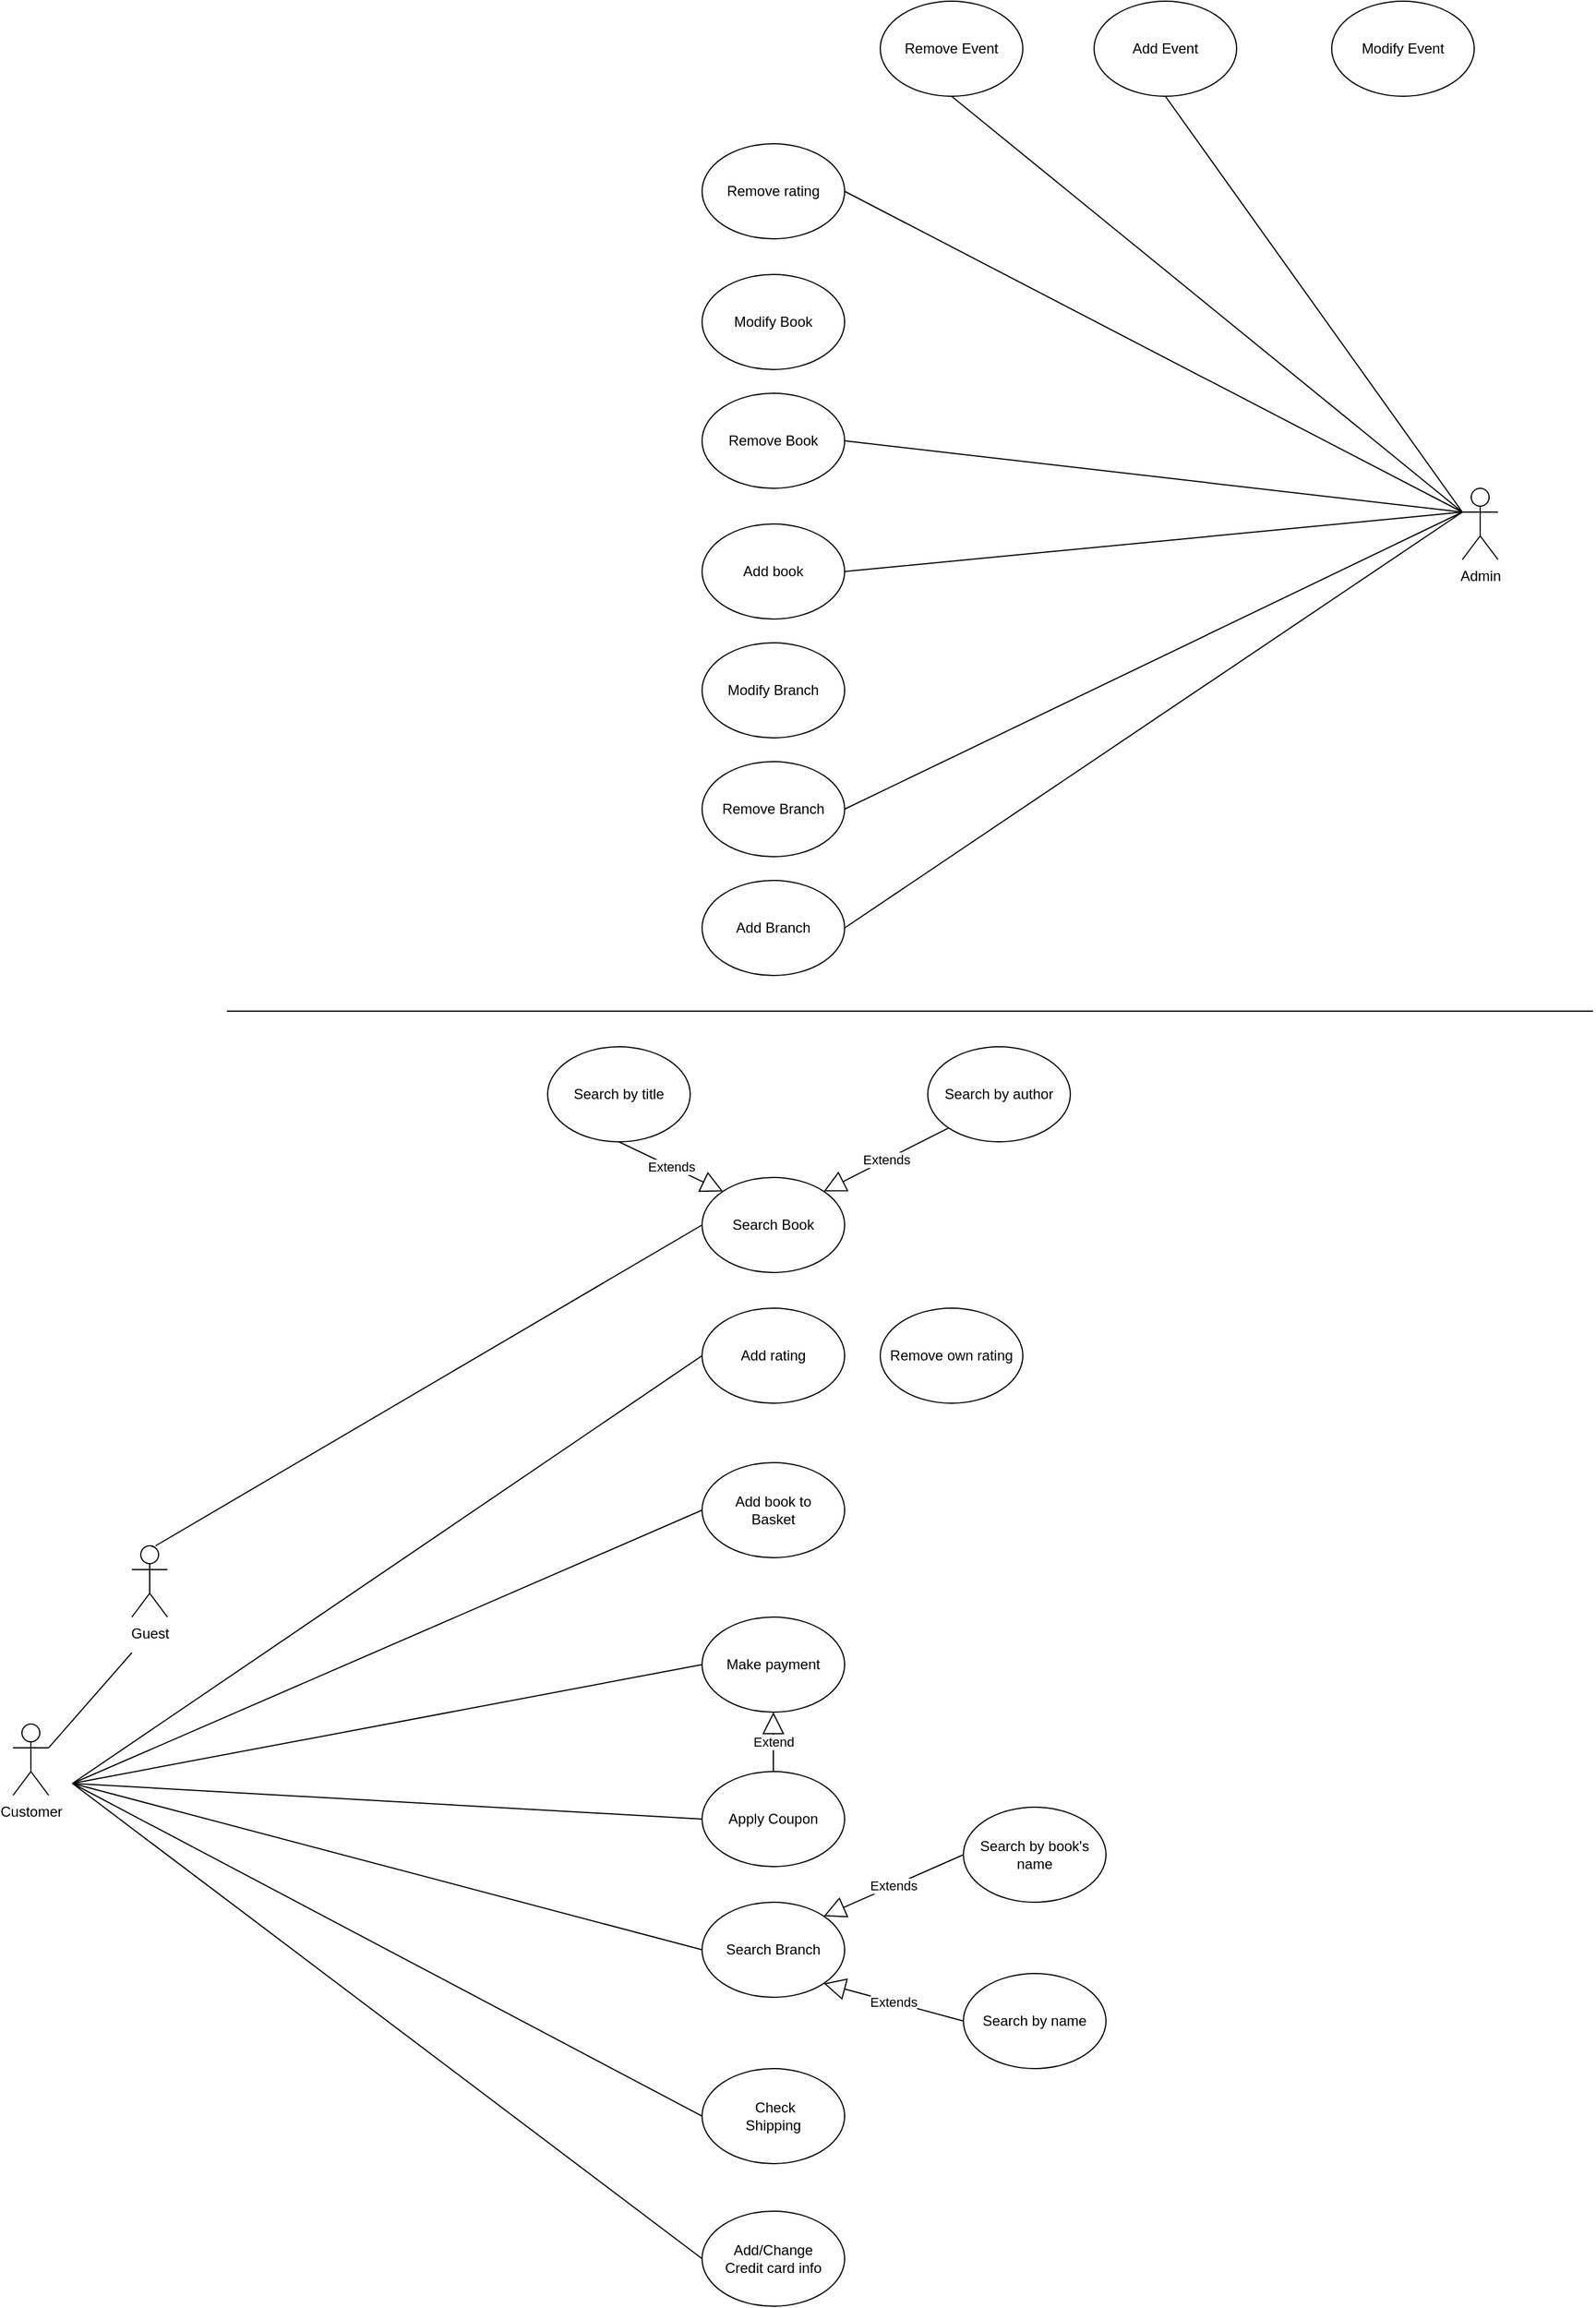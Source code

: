 <mxfile version="20.8.20" type="github">
  <diagram name="Page-1" id="tZQ85olv9KjOJLr_Hm8N">
    <mxGraphModel dx="841" dy="452" grid="1" gridSize="10" guides="1" tooltips="1" connect="1" arrows="1" fold="1" page="1" pageScale="1" pageWidth="1654" pageHeight="2336" math="0" shadow="0">
      <root>
        <mxCell id="0" />
        <mxCell id="1" parent="0" />
        <mxCell id="_yf5WQ7YPVkoK4HTsT3I-1" value="Search Book" style="ellipse;whiteSpace=wrap;html=1;" parent="1" vertex="1">
          <mxGeometry x="730" y="1010" width="120" height="80" as="geometry" />
        </mxCell>
        <mxCell id="_yf5WQ7YPVkoK4HTsT3I-2" value="Customer" style="shape=umlActor;verticalLabelPosition=bottom;verticalAlign=top;html=1;outlineConnect=0;" parent="1" vertex="1">
          <mxGeometry x="150" y="1470" width="30" height="60" as="geometry" />
        </mxCell>
        <mxCell id="_yf5WQ7YPVkoK4HTsT3I-3" value="Guest" style="shape=umlActor;verticalLabelPosition=bottom;verticalAlign=top;html=1;outlineConnect=0;" parent="1" vertex="1">
          <mxGeometry x="250" y="1320" width="30" height="60" as="geometry" />
        </mxCell>
        <mxCell id="_yf5WQ7YPVkoK4HTsT3I-6" value="Admin" style="shape=umlActor;verticalLabelPosition=bottom;verticalAlign=top;html=1;outlineConnect=0;" parent="1" vertex="1">
          <mxGeometry x="1370" y="430" width="30" height="60" as="geometry" />
        </mxCell>
        <mxCell id="_yf5WQ7YPVkoK4HTsT3I-9" value="Add book to&lt;br&gt;Basket" style="ellipse;whiteSpace=wrap;html=1;" parent="1" vertex="1">
          <mxGeometry x="730" y="1250" width="120" height="80" as="geometry" />
        </mxCell>
        <mxCell id="_yf5WQ7YPVkoK4HTsT3I-10" value="Search Branch" style="ellipse;whiteSpace=wrap;html=1;" parent="1" vertex="1">
          <mxGeometry x="730" y="1620" width="120" height="80" as="geometry" />
        </mxCell>
        <mxCell id="_yf5WQ7YPVkoK4HTsT3I-11" value="Add rating" style="ellipse;whiteSpace=wrap;html=1;" parent="1" vertex="1">
          <mxGeometry x="730" y="1120" width="120" height="80" as="geometry" />
        </mxCell>
        <mxCell id="_yf5WQ7YPVkoK4HTsT3I-12" value="Apply Coupon" style="ellipse;whiteSpace=wrap;html=1;" parent="1" vertex="1">
          <mxGeometry x="730" y="1510" width="120" height="80" as="geometry" />
        </mxCell>
        <mxCell id="_yf5WQ7YPVkoK4HTsT3I-13" value="Make payment" style="ellipse;whiteSpace=wrap;html=1;" parent="1" vertex="1">
          <mxGeometry x="730" y="1380" width="120" height="80" as="geometry" />
        </mxCell>
        <mxCell id="_yf5WQ7YPVkoK4HTsT3I-14" value="Add/Change&lt;br&gt;Credit card info" style="ellipse;whiteSpace=wrap;html=1;" parent="1" vertex="1">
          <mxGeometry x="730" y="1880" width="120" height="80" as="geometry" />
        </mxCell>
        <mxCell id="_yf5WQ7YPVkoK4HTsT3I-15" value="&amp;nbsp;Check&lt;br&gt;Shipping" style="ellipse;whiteSpace=wrap;html=1;" parent="1" vertex="1">
          <mxGeometry x="730" y="1760" width="120" height="80" as="geometry" />
        </mxCell>
        <mxCell id="_yf5WQ7YPVkoK4HTsT3I-16" value="Add book" style="ellipse;whiteSpace=wrap;html=1;" parent="1" vertex="1">
          <mxGeometry x="730" y="460" width="120" height="80" as="geometry" />
        </mxCell>
        <mxCell id="_yf5WQ7YPVkoK4HTsT3I-17" value="Remove Book" style="ellipse;whiteSpace=wrap;html=1;" parent="1" vertex="1">
          <mxGeometry x="730" y="350" width="120" height="80" as="geometry" />
        </mxCell>
        <mxCell id="_yf5WQ7YPVkoK4HTsT3I-18" value="Add Branch" style="ellipse;whiteSpace=wrap;html=1;" parent="1" vertex="1">
          <mxGeometry x="730" y="760" width="120" height="80" as="geometry" />
        </mxCell>
        <mxCell id="_yf5WQ7YPVkoK4HTsT3I-19" value="Remove Branch" style="ellipse;whiteSpace=wrap;html=1;" parent="1" vertex="1">
          <mxGeometry x="730" y="660" width="120" height="80" as="geometry" />
        </mxCell>
        <mxCell id="_yf5WQ7YPVkoK4HTsT3I-20" value="Add Event" style="ellipse;whiteSpace=wrap;html=1;" parent="1" vertex="1">
          <mxGeometry x="1060" y="20" width="120" height="80" as="geometry" />
        </mxCell>
        <mxCell id="_yf5WQ7YPVkoK4HTsT3I-21" value="Remove Event" style="ellipse;whiteSpace=wrap;html=1;" parent="1" vertex="1">
          <mxGeometry x="880" y="20" width="120" height="80" as="geometry" />
        </mxCell>
        <mxCell id="_yf5WQ7YPVkoK4HTsT3I-22" value="Search by title" style="ellipse;whiteSpace=wrap;html=1;" parent="1" vertex="1">
          <mxGeometry x="600" y="900" width="120" height="80" as="geometry" />
        </mxCell>
        <mxCell id="_yf5WQ7YPVkoK4HTsT3I-23" value="Search by author" style="ellipse;whiteSpace=wrap;html=1;" parent="1" vertex="1">
          <mxGeometry x="920" y="900" width="120" height="80" as="geometry" />
        </mxCell>
        <mxCell id="_yf5WQ7YPVkoK4HTsT3I-25" value="Modify Branch" style="ellipse;whiteSpace=wrap;html=1;" parent="1" vertex="1">
          <mxGeometry x="730" y="560" width="120" height="80" as="geometry" />
        </mxCell>
        <mxCell id="_yf5WQ7YPVkoK4HTsT3I-26" value="Remove rating" style="ellipse;whiteSpace=wrap;html=1;" parent="1" vertex="1">
          <mxGeometry x="730" y="140" width="120" height="80" as="geometry" />
        </mxCell>
        <mxCell id="_yf5WQ7YPVkoK4HTsT3I-27" value="Remove own rating" style="ellipse;whiteSpace=wrap;html=1;" parent="1" vertex="1">
          <mxGeometry x="880" y="1120" width="120" height="80" as="geometry" />
        </mxCell>
        <mxCell id="_yf5WQ7YPVkoK4HTsT3I-29" value="Modify Book" style="ellipse;whiteSpace=wrap;html=1;" parent="1" vertex="1">
          <mxGeometry x="730" y="250" width="120" height="80" as="geometry" />
        </mxCell>
        <mxCell id="_yf5WQ7YPVkoK4HTsT3I-30" value="Modify Event" style="ellipse;whiteSpace=wrap;html=1;" parent="1" vertex="1">
          <mxGeometry x="1260" y="20" width="120" height="80" as="geometry" />
        </mxCell>
        <mxCell id="_yf5WQ7YPVkoK4HTsT3I-34" value="Search by book&#39;s name" style="ellipse;whiteSpace=wrap;html=1;" parent="1" vertex="1">
          <mxGeometry x="950" y="1540" width="120" height="80" as="geometry" />
        </mxCell>
        <mxCell id="_yf5WQ7YPVkoK4HTsT3I-35" value="Search by name" style="ellipse;whiteSpace=wrap;html=1;" parent="1" vertex="1">
          <mxGeometry x="950" y="1680" width="120" height="80" as="geometry" />
        </mxCell>
        <mxCell id="_yf5WQ7YPVkoK4HTsT3I-37" value="" style="endArrow=none;html=1;rounded=0;" parent="1" edge="1">
          <mxGeometry width="50" height="50" relative="1" as="geometry">
            <mxPoint x="330" y="870" as="sourcePoint" />
            <mxPoint x="1480" y="870" as="targetPoint" />
          </mxGeometry>
        </mxCell>
        <mxCell id="_yf5WQ7YPVkoK4HTsT3I-40" value="" style="endArrow=none;html=1;rounded=0;exitX=1;exitY=0.333;exitDx=0;exitDy=0;exitPerimeter=0;" parent="1" source="_yf5WQ7YPVkoK4HTsT3I-2" edge="1">
          <mxGeometry width="50" height="50" relative="1" as="geometry">
            <mxPoint x="770" y="1500" as="sourcePoint" />
            <mxPoint x="250" y="1410" as="targetPoint" />
          </mxGeometry>
        </mxCell>
        <mxCell id="_yf5WQ7YPVkoK4HTsT3I-41" value="" style="endArrow=none;html=1;rounded=0;exitX=1;exitY=0.333;exitDx=0;exitDy=0;exitPerimeter=0;entryX=0;entryY=0.5;entryDx=0;entryDy=0;" parent="1" target="_yf5WQ7YPVkoK4HTsT3I-1" edge="1">
          <mxGeometry width="50" height="50" relative="1" as="geometry">
            <mxPoint x="270" y="1320" as="sourcePoint" />
            <mxPoint x="340" y="1240" as="targetPoint" />
          </mxGeometry>
        </mxCell>
        <mxCell id="_yf5WQ7YPVkoK4HTsT3I-42" value="" style="endArrow=none;html=1;rounded=0;entryX=0;entryY=0.5;entryDx=0;entryDy=0;" parent="1" target="_yf5WQ7YPVkoK4HTsT3I-11" edge="1">
          <mxGeometry width="50" height="50" relative="1" as="geometry">
            <mxPoint x="200" y="1520" as="sourcePoint" />
            <mxPoint x="720" y="1180" as="targetPoint" />
          </mxGeometry>
        </mxCell>
        <mxCell id="_yf5WQ7YPVkoK4HTsT3I-43" value="" style="endArrow=none;html=1;rounded=0;exitX=1;exitY=0.333;exitDx=0;exitDy=0;exitPerimeter=0;entryX=0;entryY=0.5;entryDx=0;entryDy=0;" parent="1" target="_yf5WQ7YPVkoK4HTsT3I-9" edge="1">
          <mxGeometry width="50" height="50" relative="1" as="geometry">
            <mxPoint x="200" y="1520" as="sourcePoint" />
            <mxPoint x="730" y="1200" as="targetPoint" />
          </mxGeometry>
        </mxCell>
        <mxCell id="_yf5WQ7YPVkoK4HTsT3I-44" value="" style="endArrow=none;html=1;rounded=0;exitX=1;exitY=0.333;exitDx=0;exitDy=0;exitPerimeter=0;entryX=0;entryY=0.5;entryDx=0;entryDy=0;" parent="1" target="_yf5WQ7YPVkoK4HTsT3I-13" edge="1">
          <mxGeometry width="50" height="50" relative="1" as="geometry">
            <mxPoint x="200" y="1520" as="sourcePoint" />
            <mxPoint x="730" y="1290" as="targetPoint" />
          </mxGeometry>
        </mxCell>
        <mxCell id="_yf5WQ7YPVkoK4HTsT3I-45" value="" style="endArrow=none;html=1;rounded=0;exitX=1;exitY=0.333;exitDx=0;exitDy=0;exitPerimeter=0;entryX=0;entryY=0.5;entryDx=0;entryDy=0;" parent="1" target="_yf5WQ7YPVkoK4HTsT3I-10" edge="1">
          <mxGeometry width="50" height="50" relative="1" as="geometry">
            <mxPoint x="200" y="1520" as="sourcePoint" />
            <mxPoint x="730" y="1420" as="targetPoint" />
          </mxGeometry>
        </mxCell>
        <mxCell id="_yf5WQ7YPVkoK4HTsT3I-46" value="" style="endArrow=none;html=1;rounded=0;entryX=0;entryY=0.5;entryDx=0;entryDy=0;" parent="1" target="_yf5WQ7YPVkoK4HTsT3I-12" edge="1">
          <mxGeometry width="50" height="50" relative="1" as="geometry">
            <mxPoint x="200" y="1520" as="sourcePoint" />
            <mxPoint x="740" y="1558" as="targetPoint" />
          </mxGeometry>
        </mxCell>
        <mxCell id="_yf5WQ7YPVkoK4HTsT3I-47" value="" style="endArrow=none;html=1;rounded=0;entryX=0;entryY=0.5;entryDx=0;entryDy=0;" parent="1" target="_yf5WQ7YPVkoK4HTsT3I-15" edge="1">
          <mxGeometry width="50" height="50" relative="1" as="geometry">
            <mxPoint x="200" y="1520" as="sourcePoint" />
            <mxPoint x="740" y="1690" as="targetPoint" />
          </mxGeometry>
        </mxCell>
        <mxCell id="_yf5WQ7YPVkoK4HTsT3I-48" value="" style="endArrow=none;html=1;rounded=0;entryX=0;entryY=0.5;entryDx=0;entryDy=0;" parent="1" target="_yf5WQ7YPVkoK4HTsT3I-14" edge="1">
          <mxGeometry width="50" height="50" relative="1" as="geometry">
            <mxPoint x="200" y="1520" as="sourcePoint" />
            <mxPoint x="740" y="1810" as="targetPoint" />
          </mxGeometry>
        </mxCell>
        <mxCell id="_yf5WQ7YPVkoK4HTsT3I-49" value="" style="endArrow=none;html=1;rounded=0;entryX=0;entryY=0.333;entryDx=0;entryDy=0;entryPerimeter=0;exitX=0.5;exitY=1;exitDx=0;exitDy=0;" parent="1" source="_yf5WQ7YPVkoK4HTsT3I-20" target="_yf5WQ7YPVkoK4HTsT3I-6" edge="1">
          <mxGeometry width="50" height="50" relative="1" as="geometry">
            <mxPoint x="1220" y="410" as="sourcePoint" />
            <mxPoint x="1340" y="470" as="targetPoint" />
          </mxGeometry>
        </mxCell>
        <mxCell id="_yf5WQ7YPVkoK4HTsT3I-50" value="" style="endArrow=none;html=1;rounded=0;exitX=0.5;exitY=1;exitDx=0;exitDy=0;" parent="1" source="_yf5WQ7YPVkoK4HTsT3I-21" edge="1">
          <mxGeometry width="50" height="50" relative="1" as="geometry">
            <mxPoint x="1130" y="110" as="sourcePoint" />
            <mxPoint x="1370" y="450" as="targetPoint" />
          </mxGeometry>
        </mxCell>
        <mxCell id="_yf5WQ7YPVkoK4HTsT3I-51" value="" style="endArrow=none;html=1;rounded=0;exitX=1;exitY=0.5;exitDx=0;exitDy=0;" parent="1" source="_yf5WQ7YPVkoK4HTsT3I-26" edge="1">
          <mxGeometry width="50" height="50" relative="1" as="geometry">
            <mxPoint x="950" y="110" as="sourcePoint" />
            <mxPoint x="1370" y="450" as="targetPoint" />
          </mxGeometry>
        </mxCell>
        <mxCell id="_yf5WQ7YPVkoK4HTsT3I-53" value="" style="endArrow=none;html=1;rounded=0;exitX=1;exitY=0.5;exitDx=0;exitDy=0;" parent="1" source="_yf5WQ7YPVkoK4HTsT3I-17" edge="1">
          <mxGeometry width="50" height="50" relative="1" as="geometry">
            <mxPoint x="860" y="300" as="sourcePoint" />
            <mxPoint x="1370" y="450" as="targetPoint" />
          </mxGeometry>
        </mxCell>
        <mxCell id="_yf5WQ7YPVkoK4HTsT3I-54" value="" style="endArrow=none;html=1;rounded=0;exitX=1;exitY=0.5;exitDx=0;exitDy=0;" parent="1" source="_yf5WQ7YPVkoK4HTsT3I-16" edge="1">
          <mxGeometry width="50" height="50" relative="1" as="geometry">
            <mxPoint x="850" y="390" as="sourcePoint" />
            <mxPoint x="1370" y="450" as="targetPoint" />
          </mxGeometry>
        </mxCell>
        <mxCell id="_yf5WQ7YPVkoK4HTsT3I-55" value="" style="endArrow=none;html=1;rounded=0;exitX=1;exitY=0.5;exitDx=0;exitDy=0;" parent="1" source="_yf5WQ7YPVkoK4HTsT3I-19" edge="1">
          <mxGeometry width="50" height="50" relative="1" as="geometry">
            <mxPoint x="850" y="500" as="sourcePoint" />
            <mxPoint x="1370" y="450" as="targetPoint" />
          </mxGeometry>
        </mxCell>
        <mxCell id="_yf5WQ7YPVkoK4HTsT3I-56" value="" style="endArrow=none;html=1;rounded=0;exitX=1;exitY=0.5;exitDx=0;exitDy=0;" parent="1" source="_yf5WQ7YPVkoK4HTsT3I-18" edge="1">
          <mxGeometry width="50" height="50" relative="1" as="geometry">
            <mxPoint x="850" y="700" as="sourcePoint" />
            <mxPoint x="1370" y="450" as="targetPoint" />
          </mxGeometry>
        </mxCell>
        <mxCell id="_yf5WQ7YPVkoK4HTsT3I-57" value="Extends" style="endArrow=block;endSize=16;endFill=0;html=1;rounded=0;entryX=1;entryY=0;entryDx=0;entryDy=0;exitX=0;exitY=0.5;exitDx=0;exitDy=0;" parent="1" source="_yf5WQ7YPVkoK4HTsT3I-34" target="_yf5WQ7YPVkoK4HTsT3I-10" edge="1">
          <mxGeometry width="160" relative="1" as="geometry">
            <mxPoint x="950" y="1519.23" as="sourcePoint" />
            <mxPoint x="1110" y="1519.23" as="targetPoint" />
          </mxGeometry>
        </mxCell>
        <mxCell id="_yf5WQ7YPVkoK4HTsT3I-58" value="Extends" style="endArrow=block;endSize=16;endFill=0;html=1;rounded=0;entryX=1;entryY=1;entryDx=0;entryDy=0;exitX=0;exitY=0.5;exitDx=0;exitDy=0;" parent="1" source="_yf5WQ7YPVkoK4HTsT3I-35" target="_yf5WQ7YPVkoK4HTsT3I-10" edge="1">
          <mxGeometry width="160" relative="1" as="geometry">
            <mxPoint x="950" y="1650" as="sourcePoint" />
            <mxPoint x="850" y="1678.77" as="targetPoint" />
          </mxGeometry>
        </mxCell>
        <mxCell id="_yf5WQ7YPVkoK4HTsT3I-59" value="Extends" style="endArrow=block;endSize=16;endFill=0;html=1;rounded=0;exitX=0.5;exitY=1;exitDx=0;exitDy=0;entryX=0;entryY=0;entryDx=0;entryDy=0;" parent="1" source="_yf5WQ7YPVkoK4HTsT3I-22" target="_yf5WQ7YPVkoK4HTsT3I-1" edge="1">
          <mxGeometry width="160" relative="1" as="geometry">
            <mxPoint x="880" y="980" as="sourcePoint" />
            <mxPoint x="790" y="1009" as="targetPoint" />
          </mxGeometry>
        </mxCell>
        <mxCell id="_yf5WQ7YPVkoK4HTsT3I-62" value="Extends" style="endArrow=block;endSize=16;endFill=0;html=1;rounded=0;entryX=1;entryY=0;entryDx=0;entryDy=0;exitX=0;exitY=1;exitDx=0;exitDy=0;" parent="1" source="_yf5WQ7YPVkoK4HTsT3I-23" target="_yf5WQ7YPVkoK4HTsT3I-1" edge="1">
          <mxGeometry width="160" relative="1" as="geometry">
            <mxPoint x="880" y="1010" as="sourcePoint" />
            <mxPoint x="982" y="1066" as="targetPoint" />
          </mxGeometry>
        </mxCell>
        <mxCell id="W_PnwGskH5_R9AePIkD9-1" value="Extend" style="endArrow=block;endSize=16;endFill=0;html=1;rounded=0;entryX=1;entryY=0;entryDx=0;entryDy=0;exitX=0.5;exitY=0;exitDx=0;exitDy=0;" parent="1" source="_yf5WQ7YPVkoK4HTsT3I-12" edge="1">
          <mxGeometry width="160" relative="1" as="geometry">
            <mxPoint x="790" y="1486.504" as="sourcePoint" />
            <mxPoint x="790" y="1460" as="targetPoint" />
          </mxGeometry>
        </mxCell>
      </root>
    </mxGraphModel>
  </diagram>
</mxfile>
